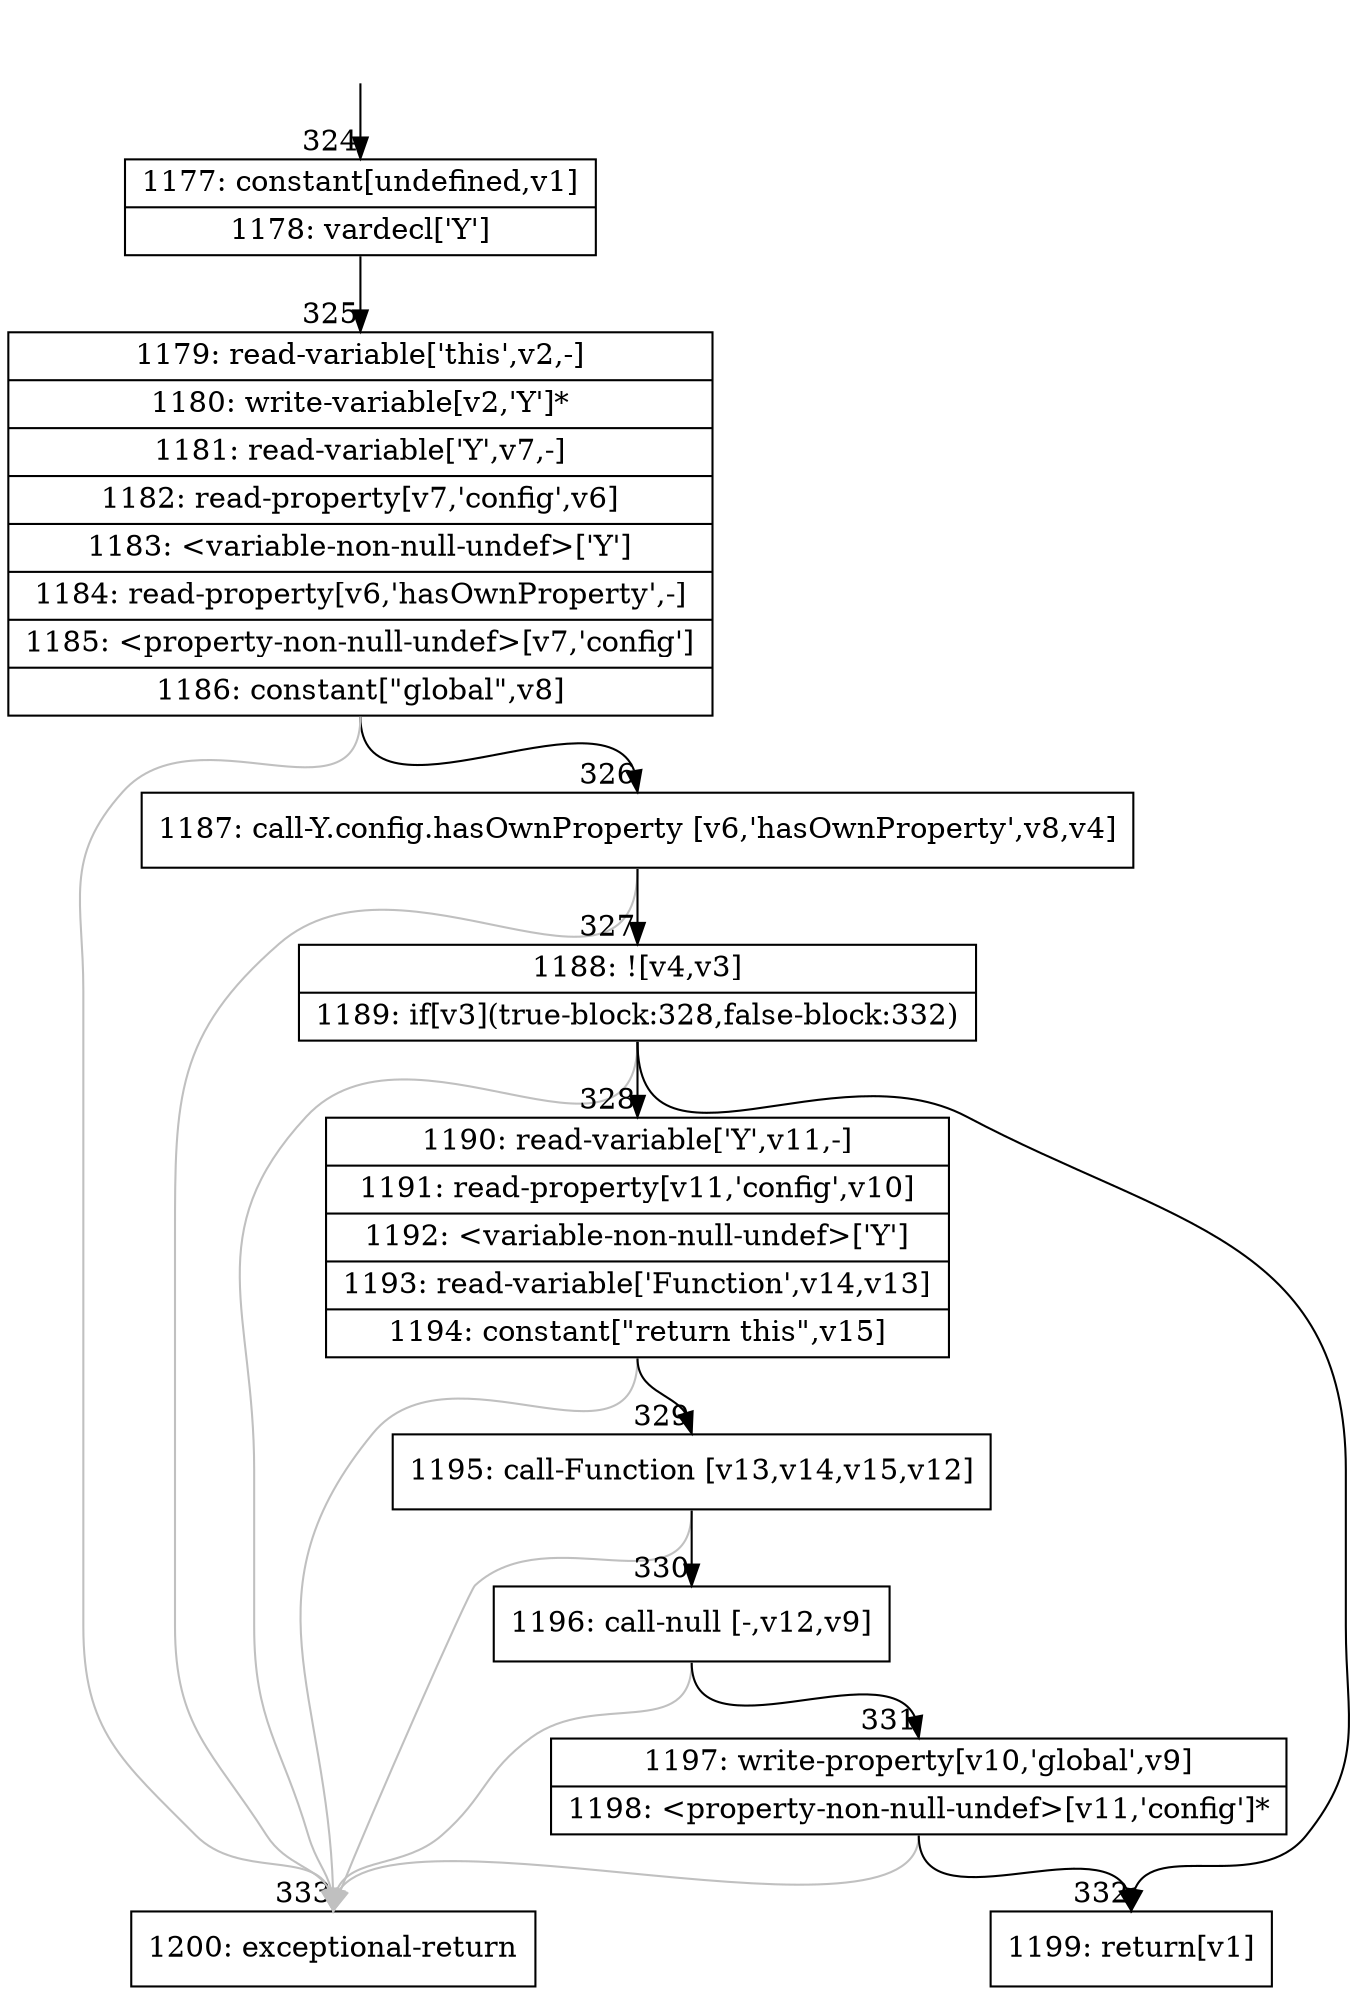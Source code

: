digraph {
rankdir="TD"
BB_entry16[shape=none,label=""];
BB_entry16 -> BB324 [tailport=s, headport=n, headlabel="    324"]
BB324 [shape=record label="{1177: constant[undefined,v1]|1178: vardecl['Y']}" ] 
BB324 -> BB325 [tailport=s, headport=n, headlabel="      325"]
BB325 [shape=record label="{1179: read-variable['this',v2,-]|1180: write-variable[v2,'Y']*|1181: read-variable['Y',v7,-]|1182: read-property[v7,'config',v6]|1183: \<variable-non-null-undef\>['Y']|1184: read-property[v6,'hasOwnProperty',-]|1185: \<property-non-null-undef\>[v7,'config']|1186: constant[\"global\",v8]}" ] 
BB325 -> BB326 [tailport=s, headport=n, headlabel="      326"]
BB325 -> BB333 [tailport=s, headport=n, color=gray, headlabel="      333"]
BB326 [shape=record label="{1187: call-Y.config.hasOwnProperty [v6,'hasOwnProperty',v8,v4]}" ] 
BB326 -> BB327 [tailport=s, headport=n, headlabel="      327"]
BB326 -> BB333 [tailport=s, headport=n, color=gray]
BB327 [shape=record label="{1188: ![v4,v3]|1189: if[v3](true-block:328,false-block:332)}" ] 
BB327 -> BB328 [tailport=s, headport=n, headlabel="      328"]
BB327 -> BB332 [tailport=s, headport=n, headlabel="      332"]
BB327 -> BB333 [tailport=s, headport=n, color=gray]
BB328 [shape=record label="{1190: read-variable['Y',v11,-]|1191: read-property[v11,'config',v10]|1192: \<variable-non-null-undef\>['Y']|1193: read-variable['Function',v14,v13]|1194: constant[\"return this\",v15]}" ] 
BB328 -> BB329 [tailport=s, headport=n, headlabel="      329"]
BB328 -> BB333 [tailport=s, headport=n, color=gray]
BB329 [shape=record label="{1195: call-Function [v13,v14,v15,v12]}" ] 
BB329 -> BB330 [tailport=s, headport=n, headlabel="      330"]
BB329 -> BB333 [tailport=s, headport=n, color=gray]
BB330 [shape=record label="{1196: call-null [-,v12,v9]}" ] 
BB330 -> BB331 [tailport=s, headport=n, headlabel="      331"]
BB330 -> BB333 [tailport=s, headport=n, color=gray]
BB331 [shape=record label="{1197: write-property[v10,'global',v9]|1198: \<property-non-null-undef\>[v11,'config']*}" ] 
BB331 -> BB332 [tailport=s, headport=n]
BB331 -> BB333 [tailport=s, headport=n, color=gray]
BB332 [shape=record label="{1199: return[v1]}" ] 
BB333 [shape=record label="{1200: exceptional-return}" ] 
//#$~ 443
}
